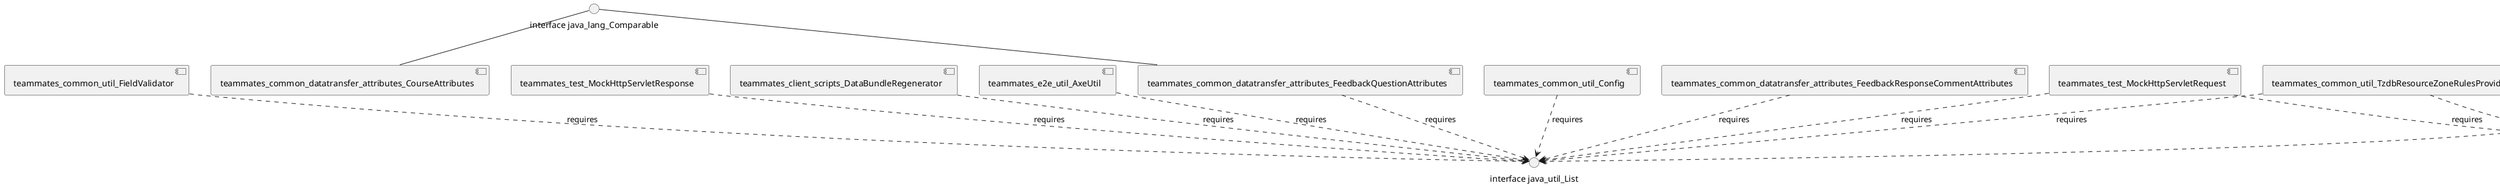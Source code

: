 @startuml
skinparam fixCircleLabelOverlapping true
[teammates_client_scripts_DataBundleRegenerator]..>"interface java_util_List" : requires
"interface java_util_Iterator"--[teammates_client_scripts_statistics_CursorIterator]
[teammates_client_scripts_statistics_CursorIterator]..>"interface java_util_Queue" : requires
[teammates_common_datatransfer_InstructorPrivileges]..>"interface java_util_Map" : requires
[teammates_common_datatransfer_InstructorPrivileges]..>"interface java_util_Set" : requires
[teammates_common_datatransfer_attributes_AccountAttributes]..>"interface java_util_Map" : requires
"interface java_lang_Comparable"--[teammates_common_datatransfer_attributes_CourseAttributes]
"interface java_lang_Comparable"--[teammates_common_datatransfer_attributes_FeedbackQuestionAttributes]
[teammates_common_datatransfer_attributes_FeedbackQuestionAttributes]..>"interface java_util_List" : requires
[teammates_common_datatransfer_attributes_FeedbackResponseCommentAttributes]..>"interface java_util_List" : requires
[teammates_common_datatransfer_attributes_FeedbackSessionAttributes]..>"interface java_util_Map" : requires
[teammates_common_datatransfer_attributes_FeedbackSessionAttributes]..>"interface java_util_function_Supplier" : requires
[teammates_common_util_Config]..>"interface java_util_List" : requires
[teammates_common_util_FieldValidator]..>"interface java_util_List" : requires
[teammates_common_util_TzdbResourceZoneRulesProvider]..>"interface java_util_List" : requires
[teammates_common_util_TzdbResourceZoneRulesProvider]..>"interface java_util_Map" : requires
[teammates_e2e_util_AxeUtil]..>"interface java_util_List" : requires
"interface teammates_logic_external_AuthService"--[teammates_logic_external_EmptyAuthService]
"interface teammates_logic_external_EmailSenderService"--[teammates_logic_external_EmptyEmailService]
"interface teammates_logic_external_RecaptchaService"--[teammates_logic_external_EmptyRecaptchaService]
"interface teammates_logic_external_AuthService"--[teammates_logic_external_FirebaseAuthService]
"interface teammates_logic_external_LogService"--[teammates_logic_external_GoogleCloudLoggingService]
"interface teammates_logic_external_TaskQueueService"--[teammates_logic_external_GoogleCloudTasksService]
"interface teammates_logic_external_RecaptchaService"--[teammates_logic_external_GoogleRecaptchaService]
"interface teammates_logic_external_LogService"--[teammates_logic_external_LocalLoggingService]
[teammates_logic_external_LocalLoggingService]..>"interface java_util_List" : requires
[teammates_logic_external_LocalLoggingService]..>"interface java_util_Map" : requires
"interface teammates_logic_external_TaskQueueService"--[teammates_logic_external_LocalTaskQueueService]
"interface teammates_logic_external_EmailSenderService"--[teammates_logic_external_MailgunService]
"interface teammates_logic_external_EmailSenderService"--[teammates_logic_external_MailjetService]
"interface teammates_logic_external_EmailSenderService"--[teammates_logic_external_SendgridService]
[teammates_test_MockHttpServletRequest]..>"interface java_util_List" : requires
[teammates_test_MockHttpServletRequest]..>"interface java_util_Map" : requires
[teammates_test_MockHttpServletResponse]..>"interface java_util_List" : requires
[teammates_ui_webapi_ActionFactory]..>"interface java_util_Map" : requires

@enduml
